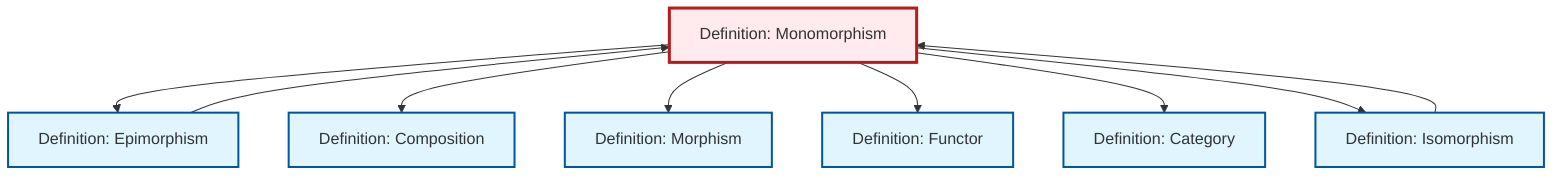 graph TD
    classDef definition fill:#e1f5fe,stroke:#01579b,stroke-width:2px
    classDef theorem fill:#f3e5f5,stroke:#4a148c,stroke-width:2px
    classDef axiom fill:#fff3e0,stroke:#e65100,stroke-width:2px
    classDef example fill:#e8f5e9,stroke:#1b5e20,stroke-width:2px
    classDef current fill:#ffebee,stroke:#b71c1c,stroke-width:3px
    def-monomorphism["Definition: Monomorphism"]:::definition
    def-morphism["Definition: Morphism"]:::definition
    def-functor["Definition: Functor"]:::definition
    def-epimorphism["Definition: Epimorphism"]:::definition
    def-isomorphism["Definition: Isomorphism"]:::definition
    def-composition["Definition: Composition"]:::definition
    def-category["Definition: Category"]:::definition
    def-monomorphism --> def-epimorphism
    def-monomorphism --> def-composition
    def-monomorphism --> def-morphism
    def-isomorphism --> def-monomorphism
    def-monomorphism --> def-functor
    def-epimorphism --> def-monomorphism
    def-monomorphism --> def-category
    def-monomorphism --> def-isomorphism
    class def-monomorphism current